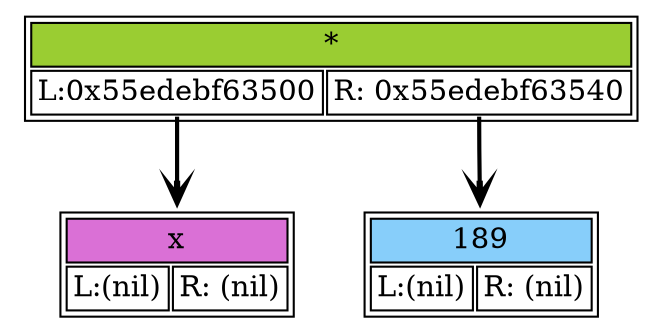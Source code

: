 digraph dump_graph {
	rankdir=TV; 
node0x55edebf63500 [shape=plaintext
					label=<<table border='1' cellborder='1'>
			<tr><td colspan="2" bgcolor="orchid" >x</td></tr>
					<tr><td port= "lchild">L:(nil)</td><td port="rchild">R: (nil)</td></tr>
				</table>>];
node0x55edebf634c0 [shape=plaintext
					label=<<table border='1' cellborder='1'>
			<tr><td colspan="2" bgcolor="olivedrab3" >*</td></tr>
					<tr><td port= "lchild">L:0x55edebf63500</td><td port="rchild">R: 0x55edebf63540</td></tr>
				</table>>];
		node0x55edebf634c0:lchild -> node0x55edebf63500[style=bold, arrowhead=vee];
		node0x55edebf634c0:rchild -> node0x55edebf63540[style=bold, arrowhead=vee];
node0x55edebf63540 [shape=plaintext
					label=<<table border='1' cellborder='1'>
			<tr><td colspan="2" bgcolor="lightskyblue" >189</td></tr>
					<tr><td port= "lchild">L:(nil)</td><td port="rchild">R: (nil)</td></tr>
				</table>>];
}
